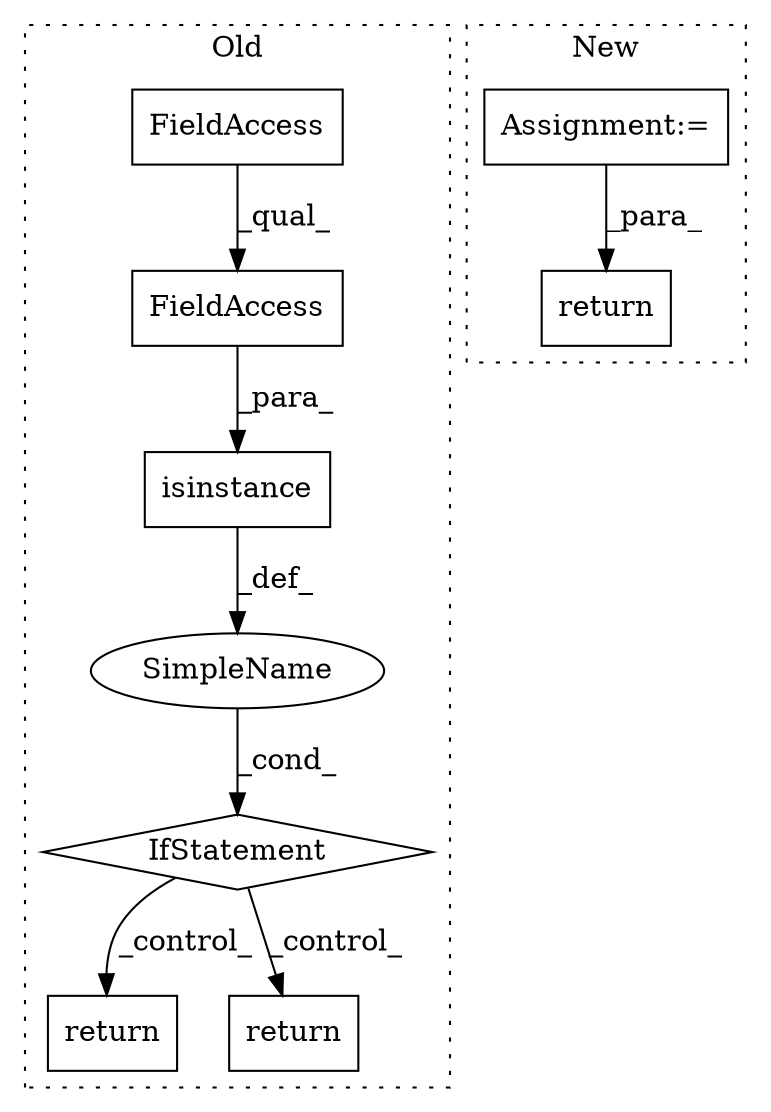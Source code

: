 digraph G {
subgraph cluster0 {
1 [label="isinstance" a="32" s="4110,4146" l="11,1" shape="box"];
3 [label="IfStatement" a="25" s="4106,4147" l="4,2" shape="diamond"];
4 [label="FieldAccess" a="22" s="4123" l="23" shape="box"];
5 [label="return" a="41" s="4392" l="7" shape="box"];
6 [label="SimpleName" a="42" s="" l="" shape="ellipse"];
7 [label="FieldAccess" a="22" s="4123" l="15" shape="box"];
9 [label="return" a="41" s="4157" l="7" shape="box"];
label = "Old";
style="dotted";
}
subgraph cluster1 {
2 [label="return" a="41" s="4391" l="7" shape="box"];
8 [label="Assignment:=" a="7" s="4357" l="1" shape="box"];
label = "New";
style="dotted";
}
1 -> 6 [label="_def_"];
3 -> 5 [label="_control_"];
3 -> 9 [label="_control_"];
4 -> 1 [label="_para_"];
6 -> 3 [label="_cond_"];
7 -> 4 [label="_qual_"];
8 -> 2 [label="_para_"];
}